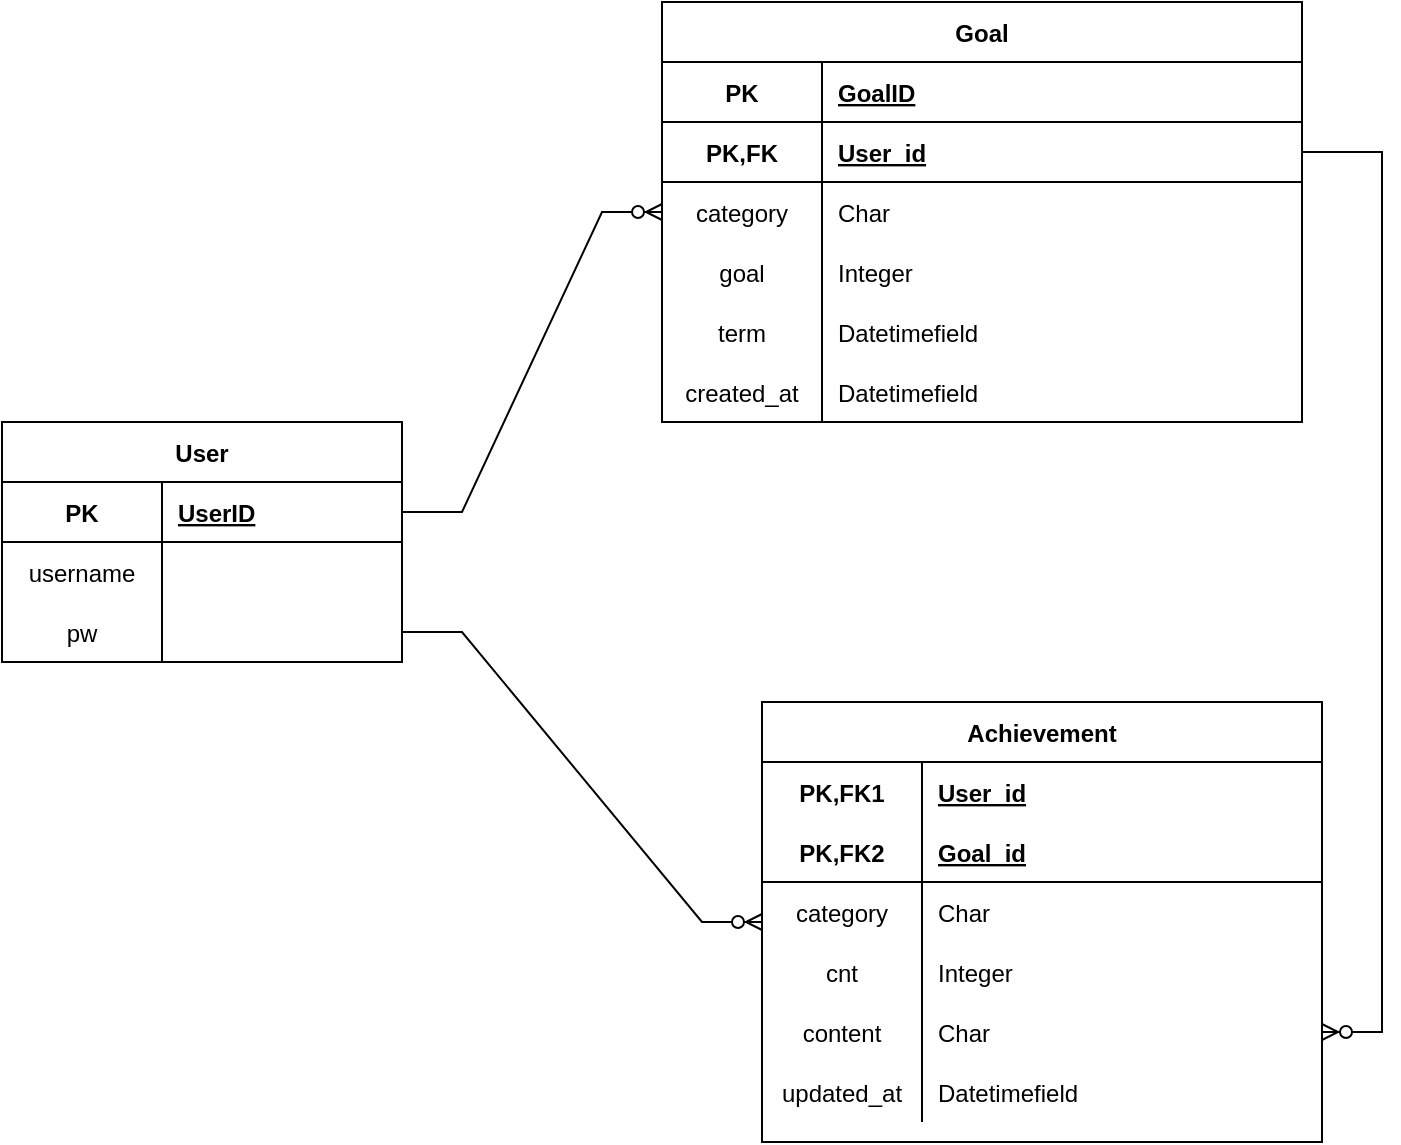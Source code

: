 <mxfile version="17.4.5" type="device"><diagram id="AlkzwgLVL48FfRLbAFvJ" name="Page-1"><mxGraphModel dx="1422" dy="705" grid="1" gridSize="10" guides="1" tooltips="1" connect="1" arrows="1" fold="1" page="1" pageScale="1" pageWidth="827" pageHeight="1169" math="0" shadow="0"><root><mxCell id="0"/><mxCell id="1" parent="0"/><mxCell id="OvQhpJvK6eBWgoO-LoIB-1" value="User" style="shape=table;startSize=30;container=1;collapsible=1;childLayout=tableLayout;fixedRows=1;rowLines=0;fontStyle=1;align=center;resizeLast=1;" parent="1" vertex="1"><mxGeometry x="60" y="300" width="200" height="120" as="geometry"/></mxCell><mxCell id="OvQhpJvK6eBWgoO-LoIB-2" value="" style="shape=tableRow;horizontal=0;startSize=0;swimlaneHead=0;swimlaneBody=0;fillColor=none;collapsible=0;dropTarget=0;points=[[0,0.5],[1,0.5]];portConstraint=eastwest;top=0;left=0;right=0;bottom=1;" parent="OvQhpJvK6eBWgoO-LoIB-1" vertex="1"><mxGeometry y="30" width="200" height="30" as="geometry"/></mxCell><mxCell id="OvQhpJvK6eBWgoO-LoIB-3" value="PK" style="shape=partialRectangle;connectable=0;fillColor=none;top=0;left=0;bottom=0;right=0;fontStyle=1;overflow=hidden;" parent="OvQhpJvK6eBWgoO-LoIB-2" vertex="1"><mxGeometry width="80" height="30" as="geometry"><mxRectangle width="80" height="30" as="alternateBounds"/></mxGeometry></mxCell><mxCell id="OvQhpJvK6eBWgoO-LoIB-4" value="UserID" style="shape=partialRectangle;connectable=0;fillColor=none;top=0;left=0;bottom=0;right=0;align=left;spacingLeft=6;fontStyle=5;overflow=hidden;" parent="OvQhpJvK6eBWgoO-LoIB-2" vertex="1"><mxGeometry x="80" width="120" height="30" as="geometry"><mxRectangle width="120" height="30" as="alternateBounds"/></mxGeometry></mxCell><mxCell id="OvQhpJvK6eBWgoO-LoIB-5" value="" style="shape=tableRow;horizontal=0;startSize=0;swimlaneHead=0;swimlaneBody=0;fillColor=none;collapsible=0;dropTarget=0;points=[[0,0.5],[1,0.5]];portConstraint=eastwest;top=0;left=0;right=0;bottom=0;" parent="OvQhpJvK6eBWgoO-LoIB-1" vertex="1"><mxGeometry y="60" width="200" height="30" as="geometry"/></mxCell><mxCell id="OvQhpJvK6eBWgoO-LoIB-6" value="username" style="shape=partialRectangle;connectable=0;fillColor=none;top=0;left=0;bottom=0;right=0;editable=1;overflow=hidden;" parent="OvQhpJvK6eBWgoO-LoIB-5" vertex="1"><mxGeometry width="80" height="30" as="geometry"><mxRectangle width="80" height="30" as="alternateBounds"/></mxGeometry></mxCell><mxCell id="OvQhpJvK6eBWgoO-LoIB-7" value="" style="shape=partialRectangle;connectable=0;fillColor=none;top=0;left=0;bottom=0;right=0;align=left;spacingLeft=6;overflow=hidden;" parent="OvQhpJvK6eBWgoO-LoIB-5" vertex="1"><mxGeometry x="80" width="120" height="30" as="geometry"><mxRectangle width="120" height="30" as="alternateBounds"/></mxGeometry></mxCell><mxCell id="OvQhpJvK6eBWgoO-LoIB-8" value="" style="shape=tableRow;horizontal=0;startSize=0;swimlaneHead=0;swimlaneBody=0;fillColor=none;collapsible=0;dropTarget=0;points=[[0,0.5],[1,0.5]];portConstraint=eastwest;top=0;left=0;right=0;bottom=0;" parent="OvQhpJvK6eBWgoO-LoIB-1" vertex="1"><mxGeometry y="90" width="200" height="30" as="geometry"/></mxCell><mxCell id="OvQhpJvK6eBWgoO-LoIB-9" value="pw" style="shape=partialRectangle;connectable=0;fillColor=none;top=0;left=0;bottom=0;right=0;editable=1;overflow=hidden;" parent="OvQhpJvK6eBWgoO-LoIB-8" vertex="1"><mxGeometry width="80" height="30" as="geometry"><mxRectangle width="80" height="30" as="alternateBounds"/></mxGeometry></mxCell><mxCell id="OvQhpJvK6eBWgoO-LoIB-10" value="" style="shape=partialRectangle;connectable=0;fillColor=none;top=0;left=0;bottom=0;right=0;align=left;spacingLeft=6;overflow=hidden;" parent="OvQhpJvK6eBWgoO-LoIB-8" vertex="1"><mxGeometry x="80" width="120" height="30" as="geometry"><mxRectangle width="120" height="30" as="alternateBounds"/></mxGeometry></mxCell><mxCell id="OvQhpJvK6eBWgoO-LoIB-14" value="Goal" style="shape=table;startSize=30;container=1;collapsible=1;childLayout=tableLayout;fixedRows=1;rowLines=0;fontStyle=1;align=center;resizeLast=1;" parent="1" vertex="1"><mxGeometry x="390" y="90" width="320" height="210" as="geometry"/></mxCell><mxCell id="8Dx7TNlimOabk7aWBX4v-37" value="" style="shape=tableRow;horizontal=0;startSize=0;swimlaneHead=0;swimlaneBody=0;fillColor=none;collapsible=0;dropTarget=0;points=[[0,0.5],[1,0.5]];portConstraint=eastwest;top=0;left=0;right=0;bottom=1;" vertex="1" parent="OvQhpJvK6eBWgoO-LoIB-14"><mxGeometry y="30" width="320" height="30" as="geometry"/></mxCell><mxCell id="8Dx7TNlimOabk7aWBX4v-38" value="PK" style="shape=partialRectangle;connectable=0;fillColor=none;top=0;left=0;bottom=0;right=0;fontStyle=1;overflow=hidden;" vertex="1" parent="8Dx7TNlimOabk7aWBX4v-37"><mxGeometry width="80" height="30" as="geometry"><mxRectangle width="80" height="30" as="alternateBounds"/></mxGeometry></mxCell><mxCell id="8Dx7TNlimOabk7aWBX4v-39" value="GoalID" style="shape=partialRectangle;connectable=0;fillColor=none;top=0;left=0;bottom=0;right=0;align=left;spacingLeft=6;fontStyle=5;overflow=hidden;" vertex="1" parent="8Dx7TNlimOabk7aWBX4v-37"><mxGeometry x="80" width="240" height="30" as="geometry"><mxRectangle width="240" height="30" as="alternateBounds"/></mxGeometry></mxCell><mxCell id="OvQhpJvK6eBWgoO-LoIB-15" value="" style="shape=tableRow;horizontal=0;startSize=0;swimlaneHead=0;swimlaneBody=0;fillColor=none;collapsible=0;dropTarget=0;points=[[0,0.5],[1,0.5]];portConstraint=eastwest;top=0;left=0;right=0;bottom=1;" parent="OvQhpJvK6eBWgoO-LoIB-14" vertex="1"><mxGeometry y="60" width="320" height="30" as="geometry"/></mxCell><mxCell id="OvQhpJvK6eBWgoO-LoIB-16" value="PK,FK" style="shape=partialRectangle;connectable=0;fillColor=none;top=0;left=0;bottom=0;right=0;fontStyle=1;overflow=hidden;" parent="OvQhpJvK6eBWgoO-LoIB-15" vertex="1"><mxGeometry width="80" height="30" as="geometry"><mxRectangle width="80" height="30" as="alternateBounds"/></mxGeometry></mxCell><mxCell id="OvQhpJvK6eBWgoO-LoIB-17" value="User_id" style="shape=partialRectangle;connectable=0;fillColor=none;top=0;left=0;bottom=0;right=0;align=left;spacingLeft=6;fontStyle=5;overflow=hidden;" parent="OvQhpJvK6eBWgoO-LoIB-15" vertex="1"><mxGeometry x="80" width="240" height="30" as="geometry"><mxRectangle width="240" height="30" as="alternateBounds"/></mxGeometry></mxCell><mxCell id="OvQhpJvK6eBWgoO-LoIB-18" value="" style="shape=tableRow;horizontal=0;startSize=0;swimlaneHead=0;swimlaneBody=0;fillColor=none;collapsible=0;dropTarget=0;points=[[0,0.5],[1,0.5]];portConstraint=eastwest;top=0;left=0;right=0;bottom=0;" parent="OvQhpJvK6eBWgoO-LoIB-14" vertex="1"><mxGeometry y="90" width="320" height="30" as="geometry"/></mxCell><mxCell id="OvQhpJvK6eBWgoO-LoIB-19" value="category" style="shape=partialRectangle;connectable=0;fillColor=none;top=0;left=0;bottom=0;right=0;editable=1;overflow=hidden;" parent="OvQhpJvK6eBWgoO-LoIB-18" vertex="1"><mxGeometry width="80" height="30" as="geometry"><mxRectangle width="80" height="30" as="alternateBounds"/></mxGeometry></mxCell><mxCell id="OvQhpJvK6eBWgoO-LoIB-20" value="Char" style="shape=partialRectangle;connectable=0;fillColor=none;top=0;left=0;bottom=0;right=0;align=left;spacingLeft=6;overflow=hidden;" parent="OvQhpJvK6eBWgoO-LoIB-18" vertex="1"><mxGeometry x="80" width="240" height="30" as="geometry"><mxRectangle width="240" height="30" as="alternateBounds"/></mxGeometry></mxCell><mxCell id="OvQhpJvK6eBWgoO-LoIB-21" value="" style="shape=tableRow;horizontal=0;startSize=0;swimlaneHead=0;swimlaneBody=0;fillColor=none;collapsible=0;dropTarget=0;points=[[0,0.5],[1,0.5]];portConstraint=eastwest;top=0;left=0;right=0;bottom=0;" parent="OvQhpJvK6eBWgoO-LoIB-14" vertex="1"><mxGeometry y="120" width="320" height="30" as="geometry"/></mxCell><mxCell id="OvQhpJvK6eBWgoO-LoIB-22" value="goal" style="shape=partialRectangle;connectable=0;fillColor=none;top=0;left=0;bottom=0;right=0;editable=1;overflow=hidden;" parent="OvQhpJvK6eBWgoO-LoIB-21" vertex="1"><mxGeometry width="80" height="30" as="geometry"><mxRectangle width="80" height="30" as="alternateBounds"/></mxGeometry></mxCell><mxCell id="OvQhpJvK6eBWgoO-LoIB-23" value="Integer" style="shape=partialRectangle;connectable=0;fillColor=none;top=0;left=0;bottom=0;right=0;align=left;spacingLeft=6;overflow=hidden;" parent="OvQhpJvK6eBWgoO-LoIB-21" vertex="1"><mxGeometry x="80" width="240" height="30" as="geometry"><mxRectangle width="240" height="30" as="alternateBounds"/></mxGeometry></mxCell><mxCell id="OvQhpJvK6eBWgoO-LoIB-27" value="" style="shape=tableRow;horizontal=0;startSize=0;swimlaneHead=0;swimlaneBody=0;fillColor=none;collapsible=0;dropTarget=0;points=[[0,0.5],[1,0.5]];portConstraint=eastwest;top=0;left=0;right=0;bottom=0;" parent="OvQhpJvK6eBWgoO-LoIB-14" vertex="1"><mxGeometry y="150" width="320" height="30" as="geometry"/></mxCell><mxCell id="OvQhpJvK6eBWgoO-LoIB-28" value="term" style="shape=partialRectangle;connectable=0;fillColor=none;top=0;left=0;bottom=0;right=0;editable=1;overflow=hidden;" parent="OvQhpJvK6eBWgoO-LoIB-27" vertex="1"><mxGeometry width="80" height="30" as="geometry"><mxRectangle width="80" height="30" as="alternateBounds"/></mxGeometry></mxCell><mxCell id="OvQhpJvK6eBWgoO-LoIB-29" value="Datetimefield" style="shape=partialRectangle;connectable=0;fillColor=none;top=0;left=0;bottom=0;right=0;align=left;spacingLeft=6;overflow=hidden;" parent="OvQhpJvK6eBWgoO-LoIB-27" vertex="1"><mxGeometry x="80" width="240" height="30" as="geometry"><mxRectangle width="240" height="30" as="alternateBounds"/></mxGeometry></mxCell><mxCell id="8Dx7TNlimOabk7aWBX4v-5" value="" style="shape=tableRow;horizontal=0;startSize=0;swimlaneHead=0;swimlaneBody=0;fillColor=none;collapsible=0;dropTarget=0;points=[[0,0.5],[1,0.5]];portConstraint=eastwest;top=0;left=0;right=0;bottom=0;" vertex="1" parent="OvQhpJvK6eBWgoO-LoIB-14"><mxGeometry y="180" width="320" height="30" as="geometry"/></mxCell><mxCell id="8Dx7TNlimOabk7aWBX4v-6" value="created_at" style="shape=partialRectangle;connectable=0;fillColor=none;top=0;left=0;bottom=0;right=0;editable=1;overflow=hidden;" vertex="1" parent="8Dx7TNlimOabk7aWBX4v-5"><mxGeometry width="80" height="30" as="geometry"><mxRectangle width="80" height="30" as="alternateBounds"/></mxGeometry></mxCell><mxCell id="8Dx7TNlimOabk7aWBX4v-7" value="Datetimefield" style="shape=partialRectangle;connectable=0;fillColor=none;top=0;left=0;bottom=0;right=0;align=left;spacingLeft=6;overflow=hidden;" vertex="1" parent="8Dx7TNlimOabk7aWBX4v-5"><mxGeometry x="80" width="240" height="30" as="geometry"><mxRectangle width="240" height="30" as="alternateBounds"/></mxGeometry></mxCell><mxCell id="OvQhpJvK6eBWgoO-LoIB-30" value="Achievement" style="shape=table;startSize=30;container=1;collapsible=1;childLayout=tableLayout;fixedRows=1;rowLines=0;fontStyle=1;align=center;resizeLast=1;" parent="1" vertex="1"><mxGeometry x="440" y="440" width="280" height="220" as="geometry"/></mxCell><mxCell id="OvQhpJvK6eBWgoO-LoIB-31" value="" style="shape=tableRow;horizontal=0;startSize=0;swimlaneHead=0;swimlaneBody=0;fillColor=none;collapsible=0;dropTarget=0;points=[[0,0.5],[1,0.5]];portConstraint=eastwest;top=0;left=0;right=0;bottom=0;" parent="OvQhpJvK6eBWgoO-LoIB-30" vertex="1"><mxGeometry y="30" width="280" height="30" as="geometry"/></mxCell><mxCell id="OvQhpJvK6eBWgoO-LoIB-32" value="PK,FK1" style="shape=partialRectangle;connectable=0;fillColor=none;top=0;left=0;bottom=0;right=0;fontStyle=1;overflow=hidden;" parent="OvQhpJvK6eBWgoO-LoIB-31" vertex="1"><mxGeometry width="80" height="30" as="geometry"><mxRectangle width="80" height="30" as="alternateBounds"/></mxGeometry></mxCell><mxCell id="OvQhpJvK6eBWgoO-LoIB-33" value="User_id" style="shape=partialRectangle;connectable=0;fillColor=none;top=0;left=0;bottom=0;right=0;align=left;spacingLeft=6;fontStyle=5;overflow=hidden;" parent="OvQhpJvK6eBWgoO-LoIB-31" vertex="1"><mxGeometry x="80" width="200" height="30" as="geometry"><mxRectangle width="200" height="30" as="alternateBounds"/></mxGeometry></mxCell><mxCell id="OvQhpJvK6eBWgoO-LoIB-34" value="" style="shape=tableRow;horizontal=0;startSize=0;swimlaneHead=0;swimlaneBody=0;fillColor=none;collapsible=0;dropTarget=0;points=[[0,0.5],[1,0.5]];portConstraint=eastwest;top=0;left=0;right=0;bottom=1;" parent="OvQhpJvK6eBWgoO-LoIB-30" vertex="1"><mxGeometry y="60" width="280" height="30" as="geometry"/></mxCell><mxCell id="OvQhpJvK6eBWgoO-LoIB-35" value="PK,FK2" style="shape=partialRectangle;connectable=0;fillColor=none;top=0;left=0;bottom=0;right=0;fontStyle=1;overflow=hidden;" parent="OvQhpJvK6eBWgoO-LoIB-34" vertex="1"><mxGeometry width="80" height="30" as="geometry"><mxRectangle width="80" height="30" as="alternateBounds"/></mxGeometry></mxCell><mxCell id="OvQhpJvK6eBWgoO-LoIB-36" value="Goal_id" style="shape=partialRectangle;connectable=0;fillColor=none;top=0;left=0;bottom=0;right=0;align=left;spacingLeft=6;fontStyle=5;overflow=hidden;" parent="OvQhpJvK6eBWgoO-LoIB-34" vertex="1"><mxGeometry x="80" width="200" height="30" as="geometry"><mxRectangle width="200" height="30" as="alternateBounds"/></mxGeometry></mxCell><mxCell id="OvQhpJvK6eBWgoO-LoIB-37" value="" style="shape=tableRow;horizontal=0;startSize=0;swimlaneHead=0;swimlaneBody=0;fillColor=none;collapsible=0;dropTarget=0;points=[[0,0.5],[1,0.5]];portConstraint=eastwest;top=0;left=0;right=0;bottom=0;" parent="OvQhpJvK6eBWgoO-LoIB-30" vertex="1"><mxGeometry y="90" width="280" height="30" as="geometry"/></mxCell><mxCell id="OvQhpJvK6eBWgoO-LoIB-38" value="category" style="shape=partialRectangle;connectable=0;fillColor=none;top=0;left=0;bottom=0;right=0;editable=1;overflow=hidden;" parent="OvQhpJvK6eBWgoO-LoIB-37" vertex="1"><mxGeometry width="80" height="30" as="geometry"><mxRectangle width="80" height="30" as="alternateBounds"/></mxGeometry></mxCell><mxCell id="OvQhpJvK6eBWgoO-LoIB-39" value="Char" style="shape=partialRectangle;connectable=0;fillColor=none;top=0;left=0;bottom=0;right=0;align=left;spacingLeft=6;overflow=hidden;" parent="OvQhpJvK6eBWgoO-LoIB-37" vertex="1"><mxGeometry x="80" width="200" height="30" as="geometry"><mxRectangle width="200" height="30" as="alternateBounds"/></mxGeometry></mxCell><mxCell id="OvQhpJvK6eBWgoO-LoIB-40" value="" style="shape=tableRow;horizontal=0;startSize=0;swimlaneHead=0;swimlaneBody=0;fillColor=none;collapsible=0;dropTarget=0;points=[[0,0.5],[1,0.5]];portConstraint=eastwest;top=0;left=0;right=0;bottom=0;" parent="OvQhpJvK6eBWgoO-LoIB-30" vertex="1"><mxGeometry y="120" width="280" height="30" as="geometry"/></mxCell><mxCell id="OvQhpJvK6eBWgoO-LoIB-41" value="cnt" style="shape=partialRectangle;connectable=0;fillColor=none;top=0;left=0;bottom=0;right=0;editable=1;overflow=hidden;" parent="OvQhpJvK6eBWgoO-LoIB-40" vertex="1"><mxGeometry width="80" height="30" as="geometry"><mxRectangle width="80" height="30" as="alternateBounds"/></mxGeometry></mxCell><mxCell id="OvQhpJvK6eBWgoO-LoIB-42" value="Integer" style="shape=partialRectangle;connectable=0;fillColor=none;top=0;left=0;bottom=0;right=0;align=left;spacingLeft=6;overflow=hidden;" parent="OvQhpJvK6eBWgoO-LoIB-40" vertex="1"><mxGeometry x="80" width="200" height="30" as="geometry"><mxRectangle width="200" height="30" as="alternateBounds"/></mxGeometry></mxCell><mxCell id="8Dx7TNlimOabk7aWBX4v-11" value="" style="shape=tableRow;horizontal=0;startSize=0;swimlaneHead=0;swimlaneBody=0;fillColor=none;collapsible=0;dropTarget=0;points=[[0,0.5],[1,0.5]];portConstraint=eastwest;top=0;left=0;right=0;bottom=0;" vertex="1" parent="OvQhpJvK6eBWgoO-LoIB-30"><mxGeometry y="150" width="280" height="30" as="geometry"/></mxCell><mxCell id="8Dx7TNlimOabk7aWBX4v-12" value="content" style="shape=partialRectangle;connectable=0;fillColor=none;top=0;left=0;bottom=0;right=0;editable=1;overflow=hidden;" vertex="1" parent="8Dx7TNlimOabk7aWBX4v-11"><mxGeometry width="80" height="30" as="geometry"><mxRectangle width="80" height="30" as="alternateBounds"/></mxGeometry></mxCell><mxCell id="8Dx7TNlimOabk7aWBX4v-13" value="Char" style="shape=partialRectangle;connectable=0;fillColor=none;top=0;left=0;bottom=0;right=0;align=left;spacingLeft=6;overflow=hidden;" vertex="1" parent="8Dx7TNlimOabk7aWBX4v-11"><mxGeometry x="80" width="200" height="30" as="geometry"><mxRectangle width="200" height="30" as="alternateBounds"/></mxGeometry></mxCell><mxCell id="OvQhpJvK6eBWgoO-LoIB-43" value="" style="shape=tableRow;horizontal=0;startSize=0;swimlaneHead=0;swimlaneBody=0;fillColor=none;collapsible=0;dropTarget=0;points=[[0,0.5],[1,0.5]];portConstraint=eastwest;top=0;left=0;right=0;bottom=0;" parent="OvQhpJvK6eBWgoO-LoIB-30" vertex="1"><mxGeometry y="180" width="280" height="30" as="geometry"/></mxCell><mxCell id="OvQhpJvK6eBWgoO-LoIB-44" value="updated_at" style="shape=partialRectangle;connectable=0;fillColor=none;top=0;left=0;bottom=0;right=0;editable=1;overflow=hidden;" parent="OvQhpJvK6eBWgoO-LoIB-43" vertex="1"><mxGeometry width="80" height="30" as="geometry"><mxRectangle width="80" height="30" as="alternateBounds"/></mxGeometry></mxCell><mxCell id="OvQhpJvK6eBWgoO-LoIB-45" value="Datetimefield" style="shape=partialRectangle;connectable=0;fillColor=none;top=0;left=0;bottom=0;right=0;align=left;spacingLeft=6;overflow=hidden;" parent="OvQhpJvK6eBWgoO-LoIB-43" vertex="1"><mxGeometry x="80" width="200" height="30" as="geometry"><mxRectangle width="200" height="30" as="alternateBounds"/></mxGeometry></mxCell><mxCell id="8Dx7TNlimOabk7aWBX4v-14" value="" style="edgeStyle=entityRelationEdgeStyle;fontSize=12;html=1;endArrow=ERzeroToMany;endFill=1;rounded=0;" edge="1" parent="1" source="OvQhpJvK6eBWgoO-LoIB-8" target="OvQhpJvK6eBWgoO-LoIB-30"><mxGeometry width="100" height="100" relative="1" as="geometry"><mxPoint x="180" y="280" as="sourcePoint"/><mxPoint x="320" y="290" as="targetPoint"/></mxGeometry></mxCell><mxCell id="8Dx7TNlimOabk7aWBX4v-15" value="" style="edgeStyle=entityRelationEdgeStyle;fontSize=12;html=1;endArrow=ERzeroToMany;endFill=1;rounded=0;" edge="1" parent="1" source="OvQhpJvK6eBWgoO-LoIB-15" target="8Dx7TNlimOabk7aWBX4v-11"><mxGeometry width="100" height="100" relative="1" as="geometry"><mxPoint x="360" y="410" as="sourcePoint"/><mxPoint x="460" y="310" as="targetPoint"/></mxGeometry></mxCell><mxCell id="8Dx7TNlimOabk7aWBX4v-16" value="" style="edgeStyle=entityRelationEdgeStyle;fontSize=12;html=1;endArrow=ERzeroToMany;endFill=1;rounded=0;" edge="1" parent="1" source="OvQhpJvK6eBWgoO-LoIB-2" target="OvQhpJvK6eBWgoO-LoIB-14"><mxGeometry width="100" height="100" relative="1" as="geometry"><mxPoint x="170" y="370" as="sourcePoint"/><mxPoint x="230" y="310" as="targetPoint"/></mxGeometry></mxCell></root></mxGraphModel></diagram></mxfile>
